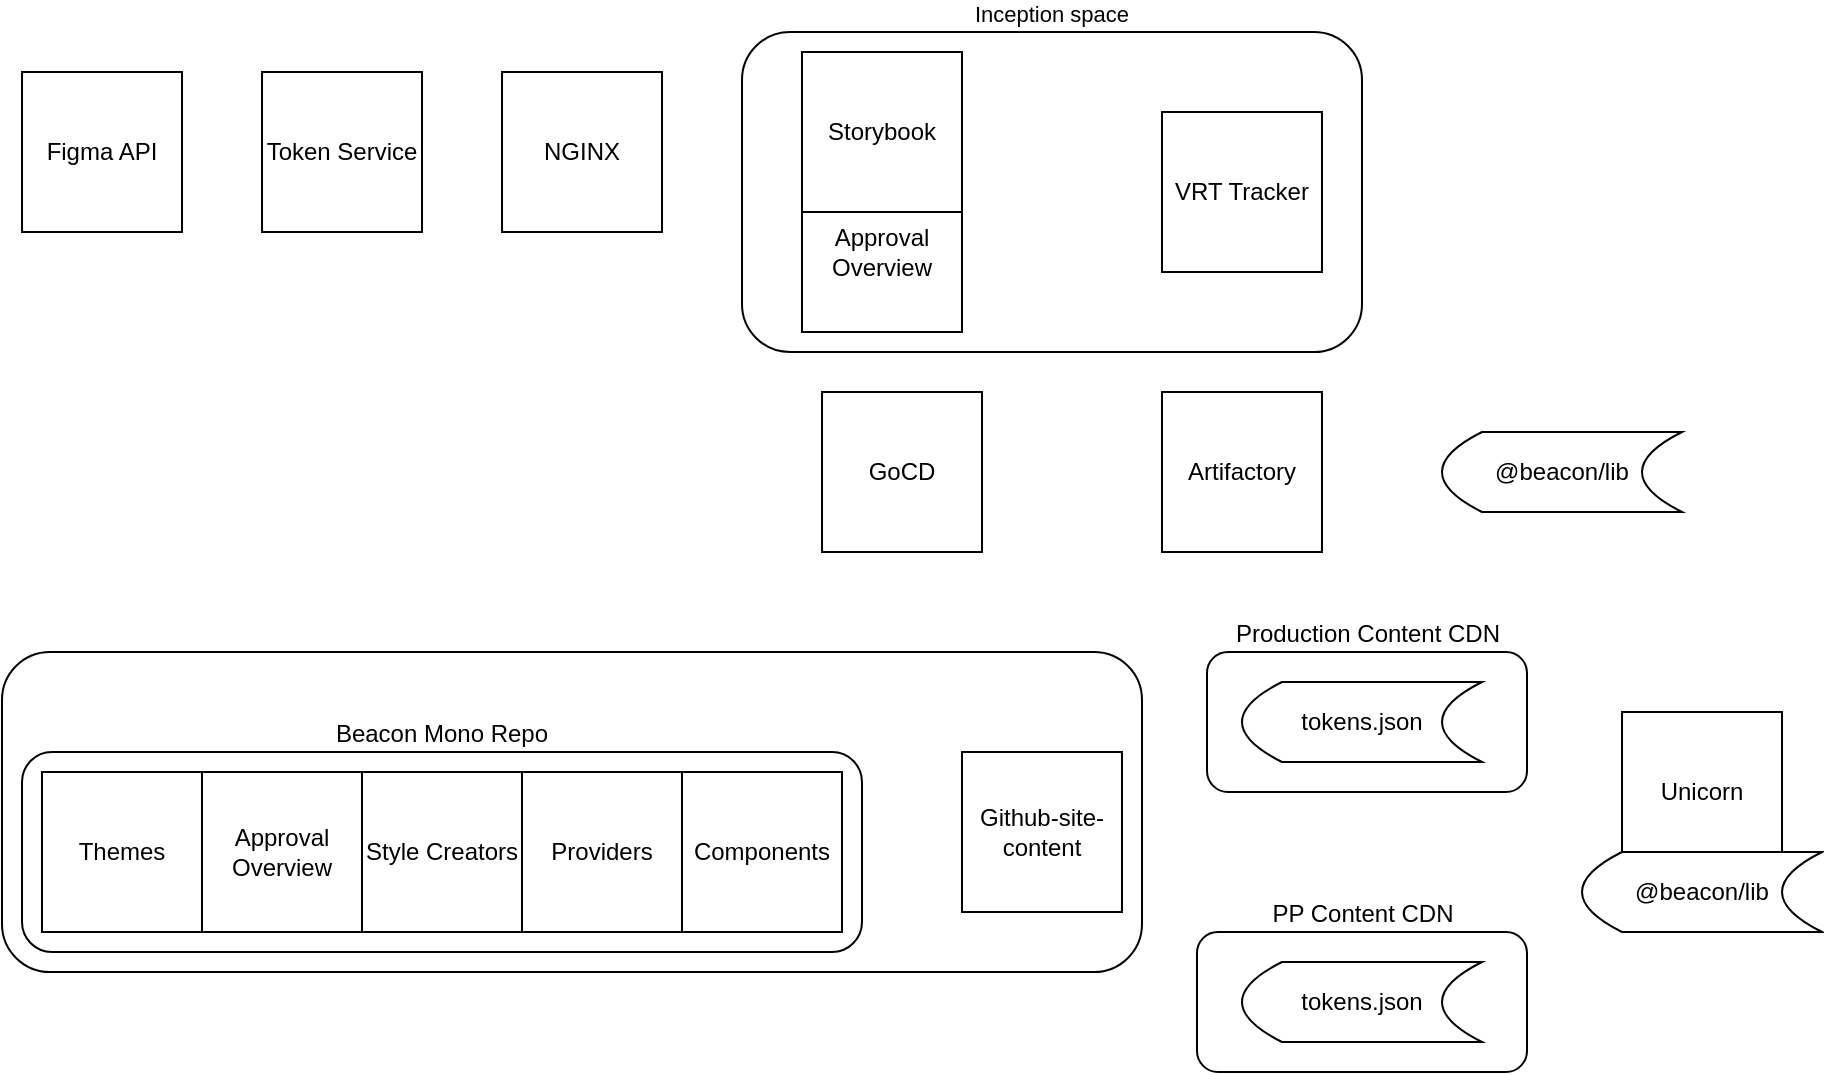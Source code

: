 <mxfile version="20.6.0" type="github">
  <diagram id="kgpKYQtTHZ0yAKxKKP6v" name="Page-1">
    <mxGraphModel dx="1218" dy="897" grid="1" gridSize="10" guides="1" tooltips="1" connect="1" arrows="1" fold="1" page="1" pageScale="1" pageWidth="850" pageHeight="1100" math="0" shadow="0">
      <root>
        <mxCell id="0" />
        <mxCell id="1" parent="0" />
        <mxCell id="D4jHrqRHZV9Om87bHCHB-15" value="Inception space" style="rounded=1;whiteSpace=wrap;html=1;labelPosition=center;verticalLabelPosition=top;align=center;verticalAlign=bottom;horizontal=1;fontSize=11;labelBorderColor=none;labelBackgroundColor=none;" vertex="1" parent="1">
          <mxGeometry x="400" y="20" width="310" height="160" as="geometry" />
        </mxCell>
        <mxCell id="D4jHrqRHZV9Om87bHCHB-14" value="Github" style="rounded=1;whiteSpace=wrap;html=1;" vertex="1" parent="1">
          <mxGeometry x="30" y="330" width="570" height="160" as="geometry" />
        </mxCell>
        <mxCell id="D4jHrqRHZV9Om87bHCHB-4" value="Unicorn" style="whiteSpace=wrap;html=1;aspect=fixed;" vertex="1" parent="1">
          <mxGeometry x="840" y="360" width="80" height="80" as="geometry" />
        </mxCell>
        <mxCell id="D4jHrqRHZV9Om87bHCHB-5" value="Github-site-content" style="whiteSpace=wrap;html=1;aspect=fixed;" vertex="1" parent="1">
          <mxGeometry x="510" y="380" width="80" height="80" as="geometry" />
        </mxCell>
        <mxCell id="D4jHrqRHZV9Om87bHCHB-7" value="Artifactory" style="whiteSpace=wrap;html=1;aspect=fixed;" vertex="1" parent="1">
          <mxGeometry x="610" y="200" width="80" height="80" as="geometry" />
        </mxCell>
        <mxCell id="D4jHrqRHZV9Om87bHCHB-8" value="GoCD" style="whiteSpace=wrap;html=1;aspect=fixed;" vertex="1" parent="1">
          <mxGeometry x="440" y="200" width="80" height="80" as="geometry" />
        </mxCell>
        <mxCell id="D4jHrqRHZV9Om87bHCHB-9" value="VRT Tracker" style="whiteSpace=wrap;html=1;aspect=fixed;" vertex="1" parent="1">
          <mxGeometry x="610" y="60" width="80" height="80" as="geometry" />
        </mxCell>
        <mxCell id="D4jHrqRHZV9Om87bHCHB-10" value="Token Service" style="whiteSpace=wrap;html=1;aspect=fixed;" vertex="1" parent="1">
          <mxGeometry x="160" y="40" width="80" height="80" as="geometry" />
        </mxCell>
        <mxCell id="D4jHrqRHZV9Om87bHCHB-11" value="NGINX" style="whiteSpace=wrap;html=1;aspect=fixed;" vertex="1" parent="1">
          <mxGeometry x="280" y="40" width="80" height="80" as="geometry" />
        </mxCell>
        <mxCell id="D4jHrqRHZV9Om87bHCHB-12" value="Figma API" style="whiteSpace=wrap;html=1;aspect=fixed;" vertex="1" parent="1">
          <mxGeometry x="40" y="40" width="80" height="80" as="geometry" />
        </mxCell>
        <mxCell id="D4jHrqRHZV9Om87bHCHB-17" value="Approval Overview" style="whiteSpace=wrap;html=1;aspect=fixed;" vertex="1" parent="1">
          <mxGeometry x="430" y="90" width="80" height="80" as="geometry" />
        </mxCell>
        <mxCell id="D4jHrqRHZV9Om87bHCHB-18" value="PP Content CDN" style="rounded=1;whiteSpace=wrap;html=1;labelPosition=center;verticalLabelPosition=top;align=center;verticalAlign=bottom;" vertex="1" parent="1">
          <mxGeometry x="627.5" y="470" width="165" height="70" as="geometry" />
        </mxCell>
        <mxCell id="D4jHrqRHZV9Om87bHCHB-19" value="Production Content CDN&lt;br&gt;" style="rounded=1;whiteSpace=wrap;html=1;labelPosition=center;verticalLabelPosition=top;align=center;verticalAlign=bottom;" vertex="1" parent="1">
          <mxGeometry x="632.5" y="330" width="160" height="70" as="geometry" />
        </mxCell>
        <mxCell id="D4jHrqRHZV9Om87bHCHB-16" value="Storybook" style="whiteSpace=wrap;html=1;aspect=fixed;" vertex="1" parent="1">
          <mxGeometry x="430" y="30" width="80" height="80" as="geometry" />
        </mxCell>
        <mxCell id="D4jHrqRHZV9Om87bHCHB-20" value="Beacon Mono Repo" style="rounded=1;whiteSpace=wrap;html=1;horizontal=1;verticalAlign=bottom;labelPosition=center;verticalLabelPosition=top;align=center;" vertex="1" parent="1">
          <mxGeometry x="40" y="380" width="420" height="100" as="geometry" />
        </mxCell>
        <mxCell id="D4jHrqRHZV9Om87bHCHB-24" value="Style Creators" style="whiteSpace=wrap;html=1;aspect=fixed;" vertex="1" parent="1">
          <mxGeometry x="210" y="390" width="80" height="80" as="geometry" />
        </mxCell>
        <mxCell id="D4jHrqRHZV9Om87bHCHB-23" value="Providers" style="whiteSpace=wrap;html=1;aspect=fixed;" vertex="1" parent="1">
          <mxGeometry x="290" y="390" width="80" height="80" as="geometry" />
        </mxCell>
        <mxCell id="D4jHrqRHZV9Om87bHCHB-25" value="Components" style="whiteSpace=wrap;html=1;aspect=fixed;" vertex="1" parent="1">
          <mxGeometry x="370" y="390" width="80" height="80" as="geometry" />
        </mxCell>
        <mxCell id="D4jHrqRHZV9Om87bHCHB-22" value="Approval Overview" style="whiteSpace=wrap;html=1;aspect=fixed;" vertex="1" parent="1">
          <mxGeometry x="130" y="390" width="80" height="80" as="geometry" />
        </mxCell>
        <mxCell id="D4jHrqRHZV9Om87bHCHB-21" value="Themes" style="whiteSpace=wrap;html=1;aspect=fixed;" vertex="1" parent="1">
          <mxGeometry x="50" y="390" width="80" height="80" as="geometry" />
        </mxCell>
        <mxCell id="D4jHrqRHZV9Om87bHCHB-28" value="tokens.json" style="shape=dataStorage;whiteSpace=wrap;html=1;fixedSize=1;rounded=1;" vertex="1" parent="1">
          <mxGeometry x="650" y="485" width="120" height="40" as="geometry" />
        </mxCell>
        <mxCell id="D4jHrqRHZV9Om87bHCHB-29" value="tokens.json" style="shape=dataStorage;whiteSpace=wrap;html=1;fixedSize=1;rounded=1;" vertex="1" parent="1">
          <mxGeometry x="650" y="345" width="120" height="40" as="geometry" />
        </mxCell>
        <mxCell id="D4jHrqRHZV9Om87bHCHB-30" value="@beacon/lib" style="shape=dataStorage;whiteSpace=wrap;html=1;fixedSize=1;rounded=1;" vertex="1" parent="1">
          <mxGeometry x="820" y="430" width="120" height="40" as="geometry" />
        </mxCell>
        <mxCell id="D4jHrqRHZV9Om87bHCHB-31" value="@beacon/lib" style="shape=dataStorage;whiteSpace=wrap;html=1;fixedSize=1;rounded=1;" vertex="1" parent="1">
          <mxGeometry x="750" y="220" width="120" height="40" as="geometry" />
        </mxCell>
      </root>
    </mxGraphModel>
  </diagram>
</mxfile>
